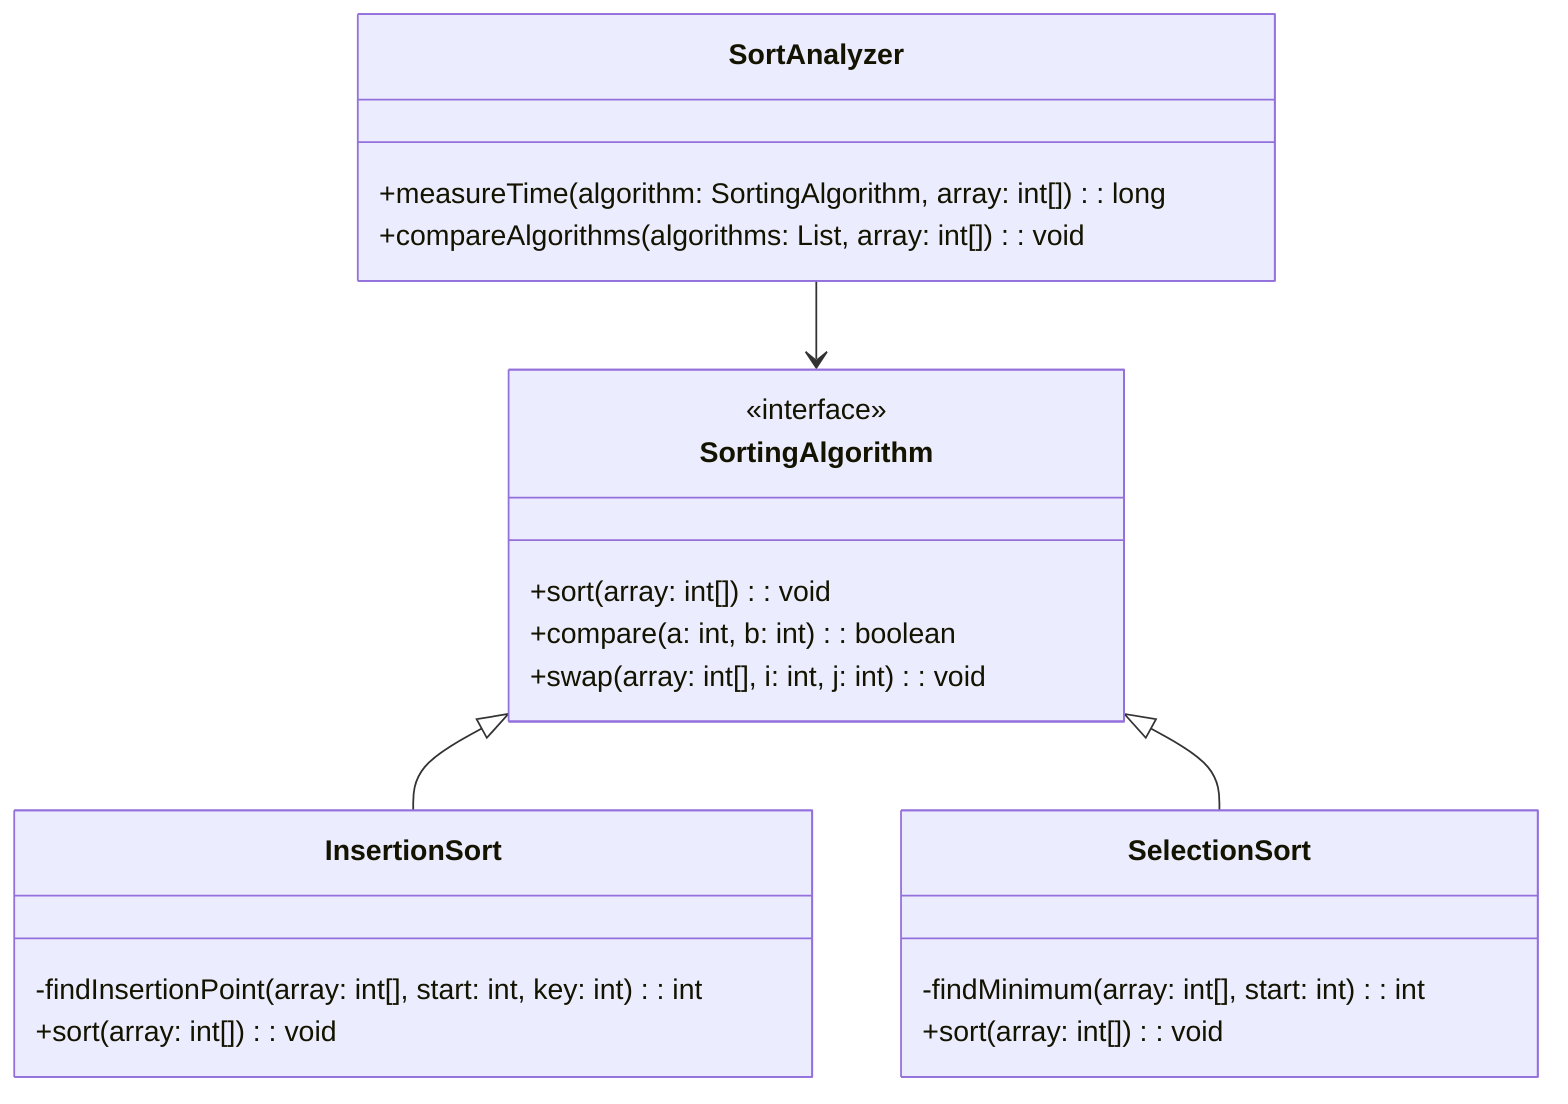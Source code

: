 classDiagram
    class SortingAlgorithm {
        <<interface>>
        +sort(array: int[]): void
        +compare(a: int, b: int): boolean
        +swap(array: int[], i: int, j: int): void
    }
    class InsertionSort {
        -findInsertionPoint(array: int[], start: int, key: int): int
        +sort(array: int[]): void
    }
    class SelectionSort {
        -findMinimum(array: int[], start: int): int
        +sort(array: int[]): void
    }
    class SortAnalyzer {
        +measureTime(algorithm: SortingAlgorithm, array: int[]): long
        +compareAlgorithms(algorithms: List<SortingAlgorithm>, array: int[]): void
    }
    SortingAlgorithm <|-- InsertionSort
    SortingAlgorithm <|-- SelectionSort
    SortAnalyzer --> SortingAlgorithm